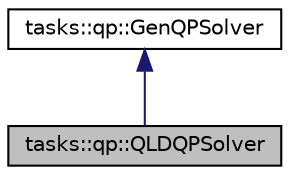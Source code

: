 digraph "tasks::qp::QLDQPSolver"
{
  edge [fontname="Helvetica",fontsize="10",labelfontname="Helvetica",labelfontsize="10"];
  node [fontname="Helvetica",fontsize="10",shape=record];
  Node2 [label="tasks::qp::QLDQPSolver",height=0.2,width=0.4,color="black", fillcolor="grey75", style="filled", fontcolor="black"];
  Node3 -> Node2 [dir="back",color="midnightblue",fontsize="10",style="solid",fontname="Helvetica"];
  Node3 [label="tasks::qp::GenQPSolver",height=0.2,width=0.4,color="black", fillcolor="white", style="filled",URL="$classtasks_1_1qp_1_1GenQPSolver.html"];
}
